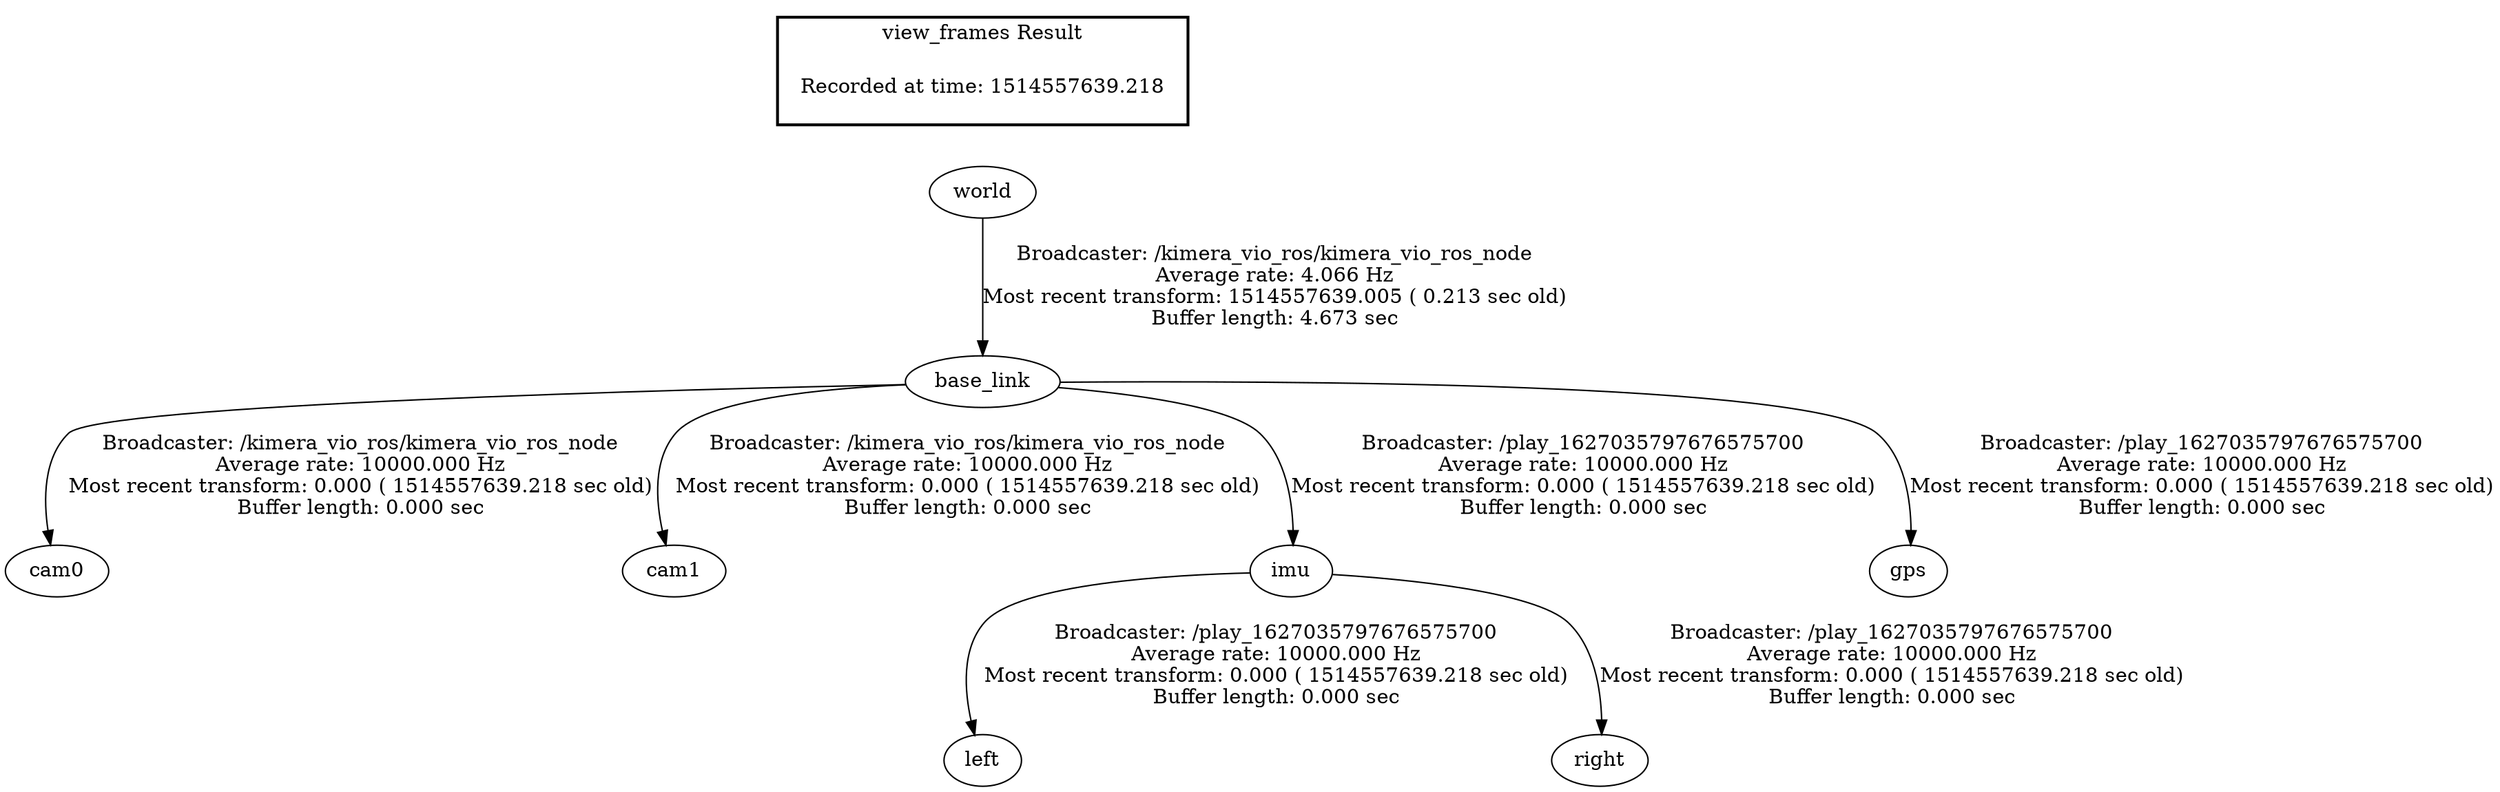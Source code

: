 digraph G {
"base_link" -> "cam0"[label="Broadcaster: /kimera_vio_ros/kimera_vio_ros_node\nAverage rate: 10000.000 Hz\nMost recent transform: 0.000 ( 1514557639.218 sec old)\nBuffer length: 0.000 sec\n"];
"world" -> "base_link"[label="Broadcaster: /kimera_vio_ros/kimera_vio_ros_node\nAverage rate: 4.066 Hz\nMost recent transform: 1514557639.005 ( 0.213 sec old)\nBuffer length: 4.673 sec\n"];
"base_link" -> "cam1"[label="Broadcaster: /kimera_vio_ros/kimera_vio_ros_node\nAverage rate: 10000.000 Hz\nMost recent transform: 0.000 ( 1514557639.218 sec old)\nBuffer length: 0.000 sec\n"];
"base_link" -> "imu"[label="Broadcaster: /play_1627035797676575700\nAverage rate: 10000.000 Hz\nMost recent transform: 0.000 ( 1514557639.218 sec old)\nBuffer length: 0.000 sec\n"];
"imu" -> "left"[label="Broadcaster: /play_1627035797676575700\nAverage rate: 10000.000 Hz\nMost recent transform: 0.000 ( 1514557639.218 sec old)\nBuffer length: 0.000 sec\n"];
"imu" -> "right"[label="Broadcaster: /play_1627035797676575700\nAverage rate: 10000.000 Hz\nMost recent transform: 0.000 ( 1514557639.218 sec old)\nBuffer length: 0.000 sec\n"];
"base_link" -> "gps"[label="Broadcaster: /play_1627035797676575700\nAverage rate: 10000.000 Hz\nMost recent transform: 0.000 ( 1514557639.218 sec old)\nBuffer length: 0.000 sec\n"];
edge [style=invis];
 subgraph cluster_legend { style=bold; color=black; label ="view_frames Result";
"Recorded at time: 1514557639.218"[ shape=plaintext ] ;
 }->"world";
}